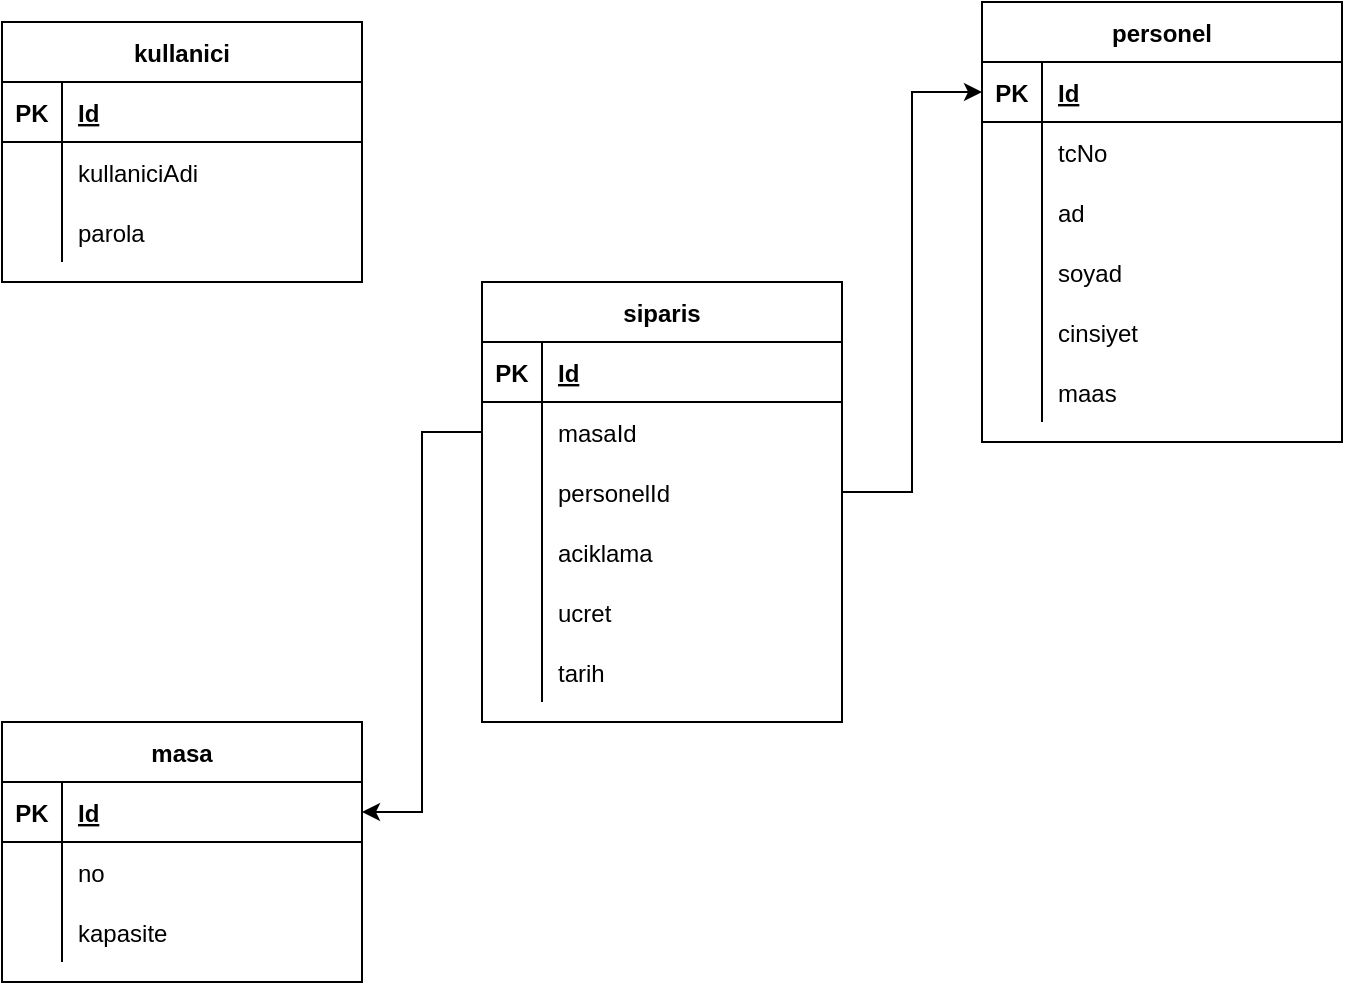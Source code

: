 <mxfile version="14.5.1" type="device"><diagram id="5x1HJuilJSosnPVGG9e5" name="Page-1"><mxGraphModel dx="1386" dy="824" grid="1" gridSize="10" guides="1" tooltips="1" connect="1" arrows="1" fold="1" page="1" pageScale="1" pageWidth="1169" pageHeight="827" math="0" shadow="0"><root><mxCell id="0"/><mxCell id="1" parent="0"/><mxCell id="0jy_2HT6oD6I7afVwZDx-14" value="kullanici" style="shape=table;startSize=30;container=1;collapsible=1;childLayout=tableLayout;fixedRows=1;rowLines=0;fontStyle=1;align=center;resizeLast=1;" vertex="1" parent="1"><mxGeometry x="250" y="110" width="180" height="130" as="geometry"/></mxCell><mxCell id="0jy_2HT6oD6I7afVwZDx-15" value="" style="shape=partialRectangle;collapsible=0;dropTarget=0;pointerEvents=0;fillColor=none;top=0;left=0;bottom=1;right=0;points=[[0,0.5],[1,0.5]];portConstraint=eastwest;" vertex="1" parent="0jy_2HT6oD6I7afVwZDx-14"><mxGeometry y="30" width="180" height="30" as="geometry"/></mxCell><mxCell id="0jy_2HT6oD6I7afVwZDx-16" value="PK" style="shape=partialRectangle;connectable=0;fillColor=none;top=0;left=0;bottom=0;right=0;fontStyle=1;overflow=hidden;" vertex="1" parent="0jy_2HT6oD6I7afVwZDx-15"><mxGeometry width="30" height="30" as="geometry"/></mxCell><mxCell id="0jy_2HT6oD6I7afVwZDx-17" value="Id" style="shape=partialRectangle;connectable=0;fillColor=none;top=0;left=0;bottom=0;right=0;align=left;spacingLeft=6;fontStyle=5;overflow=hidden;" vertex="1" parent="0jy_2HT6oD6I7afVwZDx-15"><mxGeometry x="30" width="150" height="30" as="geometry"/></mxCell><mxCell id="0jy_2HT6oD6I7afVwZDx-18" value="" style="shape=partialRectangle;collapsible=0;dropTarget=0;pointerEvents=0;fillColor=none;top=0;left=0;bottom=0;right=0;points=[[0,0.5],[1,0.5]];portConstraint=eastwest;" vertex="1" parent="0jy_2HT6oD6I7afVwZDx-14"><mxGeometry y="60" width="180" height="30" as="geometry"/></mxCell><mxCell id="0jy_2HT6oD6I7afVwZDx-19" value="" style="shape=partialRectangle;connectable=0;fillColor=none;top=0;left=0;bottom=0;right=0;editable=1;overflow=hidden;" vertex="1" parent="0jy_2HT6oD6I7afVwZDx-18"><mxGeometry width="30" height="30" as="geometry"/></mxCell><mxCell id="0jy_2HT6oD6I7afVwZDx-20" value="kullaniciAdi" style="shape=partialRectangle;connectable=0;fillColor=none;top=0;left=0;bottom=0;right=0;align=left;spacingLeft=6;overflow=hidden;" vertex="1" parent="0jy_2HT6oD6I7afVwZDx-18"><mxGeometry x="30" width="150" height="30" as="geometry"/></mxCell><mxCell id="0jy_2HT6oD6I7afVwZDx-21" value="" style="shape=partialRectangle;collapsible=0;dropTarget=0;pointerEvents=0;fillColor=none;top=0;left=0;bottom=0;right=0;points=[[0,0.5],[1,0.5]];portConstraint=eastwest;" vertex="1" parent="0jy_2HT6oD6I7afVwZDx-14"><mxGeometry y="90" width="180" height="30" as="geometry"/></mxCell><mxCell id="0jy_2HT6oD6I7afVwZDx-22" value="" style="shape=partialRectangle;connectable=0;fillColor=none;top=0;left=0;bottom=0;right=0;editable=1;overflow=hidden;" vertex="1" parent="0jy_2HT6oD6I7afVwZDx-21"><mxGeometry width="30" height="30" as="geometry"/></mxCell><mxCell id="0jy_2HT6oD6I7afVwZDx-23" value="parola" style="shape=partialRectangle;connectable=0;fillColor=none;top=0;left=0;bottom=0;right=0;align=left;spacingLeft=6;overflow=hidden;" vertex="1" parent="0jy_2HT6oD6I7afVwZDx-21"><mxGeometry x="30" width="150" height="30" as="geometry"/></mxCell><mxCell id="0jy_2HT6oD6I7afVwZDx-27" value="masa" style="shape=table;startSize=30;container=1;collapsible=1;childLayout=tableLayout;fixedRows=1;rowLines=0;fontStyle=1;align=center;resizeLast=1;" vertex="1" parent="1"><mxGeometry x="250" y="460" width="180" height="130" as="geometry"/></mxCell><mxCell id="0jy_2HT6oD6I7afVwZDx-28" value="" style="shape=partialRectangle;collapsible=0;dropTarget=0;pointerEvents=0;fillColor=none;top=0;left=0;bottom=1;right=0;points=[[0,0.5],[1,0.5]];portConstraint=eastwest;" vertex="1" parent="0jy_2HT6oD6I7afVwZDx-27"><mxGeometry y="30" width="180" height="30" as="geometry"/></mxCell><mxCell id="0jy_2HT6oD6I7afVwZDx-29" value="PK" style="shape=partialRectangle;connectable=0;fillColor=none;top=0;left=0;bottom=0;right=0;fontStyle=1;overflow=hidden;" vertex="1" parent="0jy_2HT6oD6I7afVwZDx-28"><mxGeometry width="30" height="30" as="geometry"/></mxCell><mxCell id="0jy_2HT6oD6I7afVwZDx-30" value="Id" style="shape=partialRectangle;connectable=0;fillColor=none;top=0;left=0;bottom=0;right=0;align=left;spacingLeft=6;fontStyle=5;overflow=hidden;" vertex="1" parent="0jy_2HT6oD6I7afVwZDx-28"><mxGeometry x="30" width="150" height="30" as="geometry"/></mxCell><mxCell id="0jy_2HT6oD6I7afVwZDx-31" value="" style="shape=partialRectangle;collapsible=0;dropTarget=0;pointerEvents=0;fillColor=none;top=0;left=0;bottom=0;right=0;points=[[0,0.5],[1,0.5]];portConstraint=eastwest;" vertex="1" parent="0jy_2HT6oD6I7afVwZDx-27"><mxGeometry y="60" width="180" height="30" as="geometry"/></mxCell><mxCell id="0jy_2HT6oD6I7afVwZDx-32" value="" style="shape=partialRectangle;connectable=0;fillColor=none;top=0;left=0;bottom=0;right=0;editable=1;overflow=hidden;" vertex="1" parent="0jy_2HT6oD6I7afVwZDx-31"><mxGeometry width="30" height="30" as="geometry"/></mxCell><mxCell id="0jy_2HT6oD6I7afVwZDx-33" value="no" style="shape=partialRectangle;connectable=0;fillColor=none;top=0;left=0;bottom=0;right=0;align=left;spacingLeft=6;overflow=hidden;" vertex="1" parent="0jy_2HT6oD6I7afVwZDx-31"><mxGeometry x="30" width="150" height="30" as="geometry"/></mxCell><mxCell id="0jy_2HT6oD6I7afVwZDx-81" value="" style="shape=partialRectangle;collapsible=0;dropTarget=0;pointerEvents=0;fillColor=none;top=0;left=0;bottom=0;right=0;points=[[0,0.5],[1,0.5]];portConstraint=eastwest;" vertex="1" parent="0jy_2HT6oD6I7afVwZDx-27"><mxGeometry y="90" width="180" height="30" as="geometry"/></mxCell><mxCell id="0jy_2HT6oD6I7afVwZDx-82" value="" style="shape=partialRectangle;connectable=0;fillColor=none;top=0;left=0;bottom=0;right=0;editable=1;overflow=hidden;" vertex="1" parent="0jy_2HT6oD6I7afVwZDx-81"><mxGeometry width="30" height="30" as="geometry"/></mxCell><mxCell id="0jy_2HT6oD6I7afVwZDx-83" value="kapasite" style="shape=partialRectangle;connectable=0;fillColor=none;top=0;left=0;bottom=0;right=0;align=left;spacingLeft=6;overflow=hidden;" vertex="1" parent="0jy_2HT6oD6I7afVwZDx-81"><mxGeometry x="30" width="150" height="30" as="geometry"/></mxCell><mxCell id="0jy_2HT6oD6I7afVwZDx-40" value="personel" style="shape=table;startSize=30;container=1;collapsible=1;childLayout=tableLayout;fixedRows=1;rowLines=0;fontStyle=1;align=center;resizeLast=1;" vertex="1" parent="1"><mxGeometry x="740" y="100" width="180" height="220" as="geometry"/></mxCell><mxCell id="0jy_2HT6oD6I7afVwZDx-41" value="" style="shape=partialRectangle;collapsible=0;dropTarget=0;pointerEvents=0;fillColor=none;top=0;left=0;bottom=1;right=0;points=[[0,0.5],[1,0.5]];portConstraint=eastwest;" vertex="1" parent="0jy_2HT6oD6I7afVwZDx-40"><mxGeometry y="30" width="180" height="30" as="geometry"/></mxCell><mxCell id="0jy_2HT6oD6I7afVwZDx-42" value="PK" style="shape=partialRectangle;connectable=0;fillColor=none;top=0;left=0;bottom=0;right=0;fontStyle=1;overflow=hidden;" vertex="1" parent="0jy_2HT6oD6I7afVwZDx-41"><mxGeometry width="30" height="30" as="geometry"/></mxCell><mxCell id="0jy_2HT6oD6I7afVwZDx-43" value="Id" style="shape=partialRectangle;connectable=0;fillColor=none;top=0;left=0;bottom=0;right=0;align=left;spacingLeft=6;fontStyle=5;overflow=hidden;" vertex="1" parent="0jy_2HT6oD6I7afVwZDx-41"><mxGeometry x="30" width="150" height="30" as="geometry"/></mxCell><mxCell id="0jy_2HT6oD6I7afVwZDx-63" value="" style="shape=partialRectangle;collapsible=0;dropTarget=0;pointerEvents=0;fillColor=none;top=0;left=0;bottom=0;right=0;points=[[0,0.5],[1,0.5]];portConstraint=eastwest;" vertex="1" parent="0jy_2HT6oD6I7afVwZDx-40"><mxGeometry y="60" width="180" height="30" as="geometry"/></mxCell><mxCell id="0jy_2HT6oD6I7afVwZDx-64" value="" style="shape=partialRectangle;connectable=0;fillColor=none;top=0;left=0;bottom=0;right=0;editable=1;overflow=hidden;" vertex="1" parent="0jy_2HT6oD6I7afVwZDx-63"><mxGeometry width="30" height="30" as="geometry"/></mxCell><mxCell id="0jy_2HT6oD6I7afVwZDx-65" value="tcNo" style="shape=partialRectangle;connectable=0;fillColor=none;top=0;left=0;bottom=0;right=0;align=left;spacingLeft=6;overflow=hidden;" vertex="1" parent="0jy_2HT6oD6I7afVwZDx-63"><mxGeometry x="30" width="150" height="30" as="geometry"/></mxCell><mxCell id="0jy_2HT6oD6I7afVwZDx-44" value="" style="shape=partialRectangle;collapsible=0;dropTarget=0;pointerEvents=0;fillColor=none;top=0;left=0;bottom=0;right=0;points=[[0,0.5],[1,0.5]];portConstraint=eastwest;" vertex="1" parent="0jy_2HT6oD6I7afVwZDx-40"><mxGeometry y="90" width="180" height="30" as="geometry"/></mxCell><mxCell id="0jy_2HT6oD6I7afVwZDx-45" value="" style="shape=partialRectangle;connectable=0;fillColor=none;top=0;left=0;bottom=0;right=0;editable=1;overflow=hidden;" vertex="1" parent="0jy_2HT6oD6I7afVwZDx-44"><mxGeometry width="30" height="30" as="geometry"/></mxCell><mxCell id="0jy_2HT6oD6I7afVwZDx-46" value="ad" style="shape=partialRectangle;connectable=0;fillColor=none;top=0;left=0;bottom=0;right=0;align=left;spacingLeft=6;overflow=hidden;" vertex="1" parent="0jy_2HT6oD6I7afVwZDx-44"><mxGeometry x="30" width="150" height="30" as="geometry"/></mxCell><mxCell id="0jy_2HT6oD6I7afVwZDx-47" value="" style="shape=partialRectangle;collapsible=0;dropTarget=0;pointerEvents=0;fillColor=none;top=0;left=0;bottom=0;right=0;points=[[0,0.5],[1,0.5]];portConstraint=eastwest;" vertex="1" parent="0jy_2HT6oD6I7afVwZDx-40"><mxGeometry y="120" width="180" height="30" as="geometry"/></mxCell><mxCell id="0jy_2HT6oD6I7afVwZDx-48" value="" style="shape=partialRectangle;connectable=0;fillColor=none;top=0;left=0;bottom=0;right=0;editable=1;overflow=hidden;" vertex="1" parent="0jy_2HT6oD6I7afVwZDx-47"><mxGeometry width="30" height="30" as="geometry"/></mxCell><mxCell id="0jy_2HT6oD6I7afVwZDx-49" value="soyad" style="shape=partialRectangle;connectable=0;fillColor=none;top=0;left=0;bottom=0;right=0;align=left;spacingLeft=6;overflow=hidden;" vertex="1" parent="0jy_2HT6oD6I7afVwZDx-47"><mxGeometry x="30" width="150" height="30" as="geometry"/></mxCell><mxCell id="0jy_2HT6oD6I7afVwZDx-60" value="" style="shape=partialRectangle;collapsible=0;dropTarget=0;pointerEvents=0;fillColor=none;top=0;left=0;bottom=0;right=0;points=[[0,0.5],[1,0.5]];portConstraint=eastwest;" vertex="1" parent="0jy_2HT6oD6I7afVwZDx-40"><mxGeometry y="150" width="180" height="30" as="geometry"/></mxCell><mxCell id="0jy_2HT6oD6I7afVwZDx-61" value="" style="shape=partialRectangle;connectable=0;fillColor=none;top=0;left=0;bottom=0;right=0;editable=1;overflow=hidden;" vertex="1" parent="0jy_2HT6oD6I7afVwZDx-60"><mxGeometry width="30" height="30" as="geometry"/></mxCell><mxCell id="0jy_2HT6oD6I7afVwZDx-62" value="cinsiyet" style="shape=partialRectangle;connectable=0;fillColor=none;top=0;left=0;bottom=0;right=0;align=left;spacingLeft=6;overflow=hidden;" vertex="1" parent="0jy_2HT6oD6I7afVwZDx-60"><mxGeometry x="30" width="150" height="30" as="geometry"/></mxCell><mxCell id="0jy_2HT6oD6I7afVwZDx-66" value="" style="shape=partialRectangle;collapsible=0;dropTarget=0;pointerEvents=0;fillColor=none;top=0;left=0;bottom=0;right=0;points=[[0,0.5],[1,0.5]];portConstraint=eastwest;" vertex="1" parent="0jy_2HT6oD6I7afVwZDx-40"><mxGeometry y="180" width="180" height="30" as="geometry"/></mxCell><mxCell id="0jy_2HT6oD6I7afVwZDx-67" value="" style="shape=partialRectangle;connectable=0;fillColor=none;top=0;left=0;bottom=0;right=0;editable=1;overflow=hidden;" vertex="1" parent="0jy_2HT6oD6I7afVwZDx-66"><mxGeometry width="30" height="30" as="geometry"/></mxCell><mxCell id="0jy_2HT6oD6I7afVwZDx-68" value="maas" style="shape=partialRectangle;connectable=0;fillColor=none;top=0;left=0;bottom=0;right=0;align=left;spacingLeft=6;overflow=hidden;" vertex="1" parent="0jy_2HT6oD6I7afVwZDx-66"><mxGeometry x="30" width="150" height="30" as="geometry"/></mxCell><mxCell id="0jy_2HT6oD6I7afVwZDx-50" value="siparis" style="shape=table;startSize=30;container=1;collapsible=1;childLayout=tableLayout;fixedRows=1;rowLines=0;fontStyle=1;align=center;resizeLast=1;" vertex="1" parent="1"><mxGeometry x="490" y="240" width="180" height="220" as="geometry"/></mxCell><mxCell id="0jy_2HT6oD6I7afVwZDx-51" value="" style="shape=partialRectangle;collapsible=0;dropTarget=0;pointerEvents=0;fillColor=none;top=0;left=0;bottom=1;right=0;points=[[0,0.5],[1,0.5]];portConstraint=eastwest;" vertex="1" parent="0jy_2HT6oD6I7afVwZDx-50"><mxGeometry y="30" width="180" height="30" as="geometry"/></mxCell><mxCell id="0jy_2HT6oD6I7afVwZDx-52" value="PK" style="shape=partialRectangle;connectable=0;fillColor=none;top=0;left=0;bottom=0;right=0;fontStyle=1;overflow=hidden;" vertex="1" parent="0jy_2HT6oD6I7afVwZDx-51"><mxGeometry width="30" height="30" as="geometry"/></mxCell><mxCell id="0jy_2HT6oD6I7afVwZDx-53" value="Id" style="shape=partialRectangle;connectable=0;fillColor=none;top=0;left=0;bottom=0;right=0;align=left;spacingLeft=6;fontStyle=5;overflow=hidden;" vertex="1" parent="0jy_2HT6oD6I7afVwZDx-51"><mxGeometry x="30" width="150" height="30" as="geometry"/></mxCell><mxCell id="0jy_2HT6oD6I7afVwZDx-54" value="" style="shape=partialRectangle;collapsible=0;dropTarget=0;pointerEvents=0;fillColor=none;top=0;left=0;bottom=0;right=0;points=[[0,0.5],[1,0.5]];portConstraint=eastwest;" vertex="1" parent="0jy_2HT6oD6I7afVwZDx-50"><mxGeometry y="60" width="180" height="30" as="geometry"/></mxCell><mxCell id="0jy_2HT6oD6I7afVwZDx-55" value="" style="shape=partialRectangle;connectable=0;fillColor=none;top=0;left=0;bottom=0;right=0;editable=1;overflow=hidden;" vertex="1" parent="0jy_2HT6oD6I7afVwZDx-54"><mxGeometry width="30" height="30" as="geometry"/></mxCell><mxCell id="0jy_2HT6oD6I7afVwZDx-56" value="masaId" style="shape=partialRectangle;connectable=0;fillColor=none;top=0;left=0;bottom=0;right=0;align=left;spacingLeft=6;overflow=hidden;" vertex="1" parent="0jy_2HT6oD6I7afVwZDx-54"><mxGeometry x="30" width="150" height="30" as="geometry"/></mxCell><mxCell id="0jy_2HT6oD6I7afVwZDx-85" value="" style="shape=partialRectangle;collapsible=0;dropTarget=0;pointerEvents=0;fillColor=none;top=0;left=0;bottom=0;right=0;points=[[0,0.5],[1,0.5]];portConstraint=eastwest;" vertex="1" parent="0jy_2HT6oD6I7afVwZDx-50"><mxGeometry y="90" width="180" height="30" as="geometry"/></mxCell><mxCell id="0jy_2HT6oD6I7afVwZDx-86" value="" style="shape=partialRectangle;connectable=0;fillColor=none;top=0;left=0;bottom=0;right=0;editable=1;overflow=hidden;" vertex="1" parent="0jy_2HT6oD6I7afVwZDx-85"><mxGeometry width="30" height="30" as="geometry"/></mxCell><mxCell id="0jy_2HT6oD6I7afVwZDx-87" value="personelId" style="shape=partialRectangle;connectable=0;fillColor=none;top=0;left=0;bottom=0;right=0;align=left;spacingLeft=6;overflow=hidden;" vertex="1" parent="0jy_2HT6oD6I7afVwZDx-85"><mxGeometry x="30" width="150" height="30" as="geometry"/></mxCell><mxCell id="0jy_2HT6oD6I7afVwZDx-57" value="" style="shape=partialRectangle;collapsible=0;dropTarget=0;pointerEvents=0;fillColor=none;top=0;left=0;bottom=0;right=0;points=[[0,0.5],[1,0.5]];portConstraint=eastwest;" vertex="1" parent="0jy_2HT6oD6I7afVwZDx-50"><mxGeometry y="120" width="180" height="30" as="geometry"/></mxCell><mxCell id="0jy_2HT6oD6I7afVwZDx-58" value="" style="shape=partialRectangle;connectable=0;fillColor=none;top=0;left=0;bottom=0;right=0;editable=1;overflow=hidden;" vertex="1" parent="0jy_2HT6oD6I7afVwZDx-57"><mxGeometry width="30" height="30" as="geometry"/></mxCell><mxCell id="0jy_2HT6oD6I7afVwZDx-59" value="aciklama" style="shape=partialRectangle;connectable=0;fillColor=none;top=0;left=0;bottom=0;right=0;align=left;spacingLeft=6;overflow=hidden;" vertex="1" parent="0jy_2HT6oD6I7afVwZDx-57"><mxGeometry x="30" width="150" height="30" as="geometry"/></mxCell><mxCell id="0jy_2HT6oD6I7afVwZDx-75" value="" style="shape=partialRectangle;collapsible=0;dropTarget=0;pointerEvents=0;fillColor=none;top=0;left=0;bottom=0;right=0;points=[[0,0.5],[1,0.5]];portConstraint=eastwest;" vertex="1" parent="0jy_2HT6oD6I7afVwZDx-50"><mxGeometry y="150" width="180" height="30" as="geometry"/></mxCell><mxCell id="0jy_2HT6oD6I7afVwZDx-76" value="" style="shape=partialRectangle;connectable=0;fillColor=none;top=0;left=0;bottom=0;right=0;editable=1;overflow=hidden;" vertex="1" parent="0jy_2HT6oD6I7afVwZDx-75"><mxGeometry width="30" height="30" as="geometry"/></mxCell><mxCell id="0jy_2HT6oD6I7afVwZDx-77" value="ucret" style="shape=partialRectangle;connectable=0;fillColor=none;top=0;left=0;bottom=0;right=0;align=left;spacingLeft=6;overflow=hidden;" vertex="1" parent="0jy_2HT6oD6I7afVwZDx-75"><mxGeometry x="30" width="150" height="30" as="geometry"/></mxCell><mxCell id="0jy_2HT6oD6I7afVwZDx-78" value="" style="shape=partialRectangle;collapsible=0;dropTarget=0;pointerEvents=0;fillColor=none;top=0;left=0;bottom=0;right=0;points=[[0,0.5],[1,0.5]];portConstraint=eastwest;" vertex="1" parent="0jy_2HT6oD6I7afVwZDx-50"><mxGeometry y="180" width="180" height="30" as="geometry"/></mxCell><mxCell id="0jy_2HT6oD6I7afVwZDx-79" value="" style="shape=partialRectangle;connectable=0;fillColor=none;top=0;left=0;bottom=0;right=0;editable=1;overflow=hidden;" vertex="1" parent="0jy_2HT6oD6I7afVwZDx-78"><mxGeometry width="30" height="30" as="geometry"/></mxCell><mxCell id="0jy_2HT6oD6I7afVwZDx-80" value="tarih" style="shape=partialRectangle;connectable=0;fillColor=none;top=0;left=0;bottom=0;right=0;align=left;spacingLeft=6;overflow=hidden;" vertex="1" parent="0jy_2HT6oD6I7afVwZDx-78"><mxGeometry x="30" width="150" height="30" as="geometry"/></mxCell><mxCell id="0jy_2HT6oD6I7afVwZDx-84" style="edgeStyle=orthogonalEdgeStyle;rounded=0;orthogonalLoop=1;jettySize=auto;html=1;exitX=0;exitY=0.5;exitDx=0;exitDy=0;entryX=1;entryY=0.5;entryDx=0;entryDy=0;" edge="1" parent="1" source="0jy_2HT6oD6I7afVwZDx-54" target="0jy_2HT6oD6I7afVwZDx-28"><mxGeometry relative="1" as="geometry"/></mxCell><mxCell id="0jy_2HT6oD6I7afVwZDx-88" style="edgeStyle=orthogonalEdgeStyle;rounded=0;orthogonalLoop=1;jettySize=auto;html=1;exitX=1;exitY=0.5;exitDx=0;exitDy=0;entryX=0;entryY=0.5;entryDx=0;entryDy=0;" edge="1" parent="1" source="0jy_2HT6oD6I7afVwZDx-85" target="0jy_2HT6oD6I7afVwZDx-41"><mxGeometry relative="1" as="geometry"/></mxCell></root></mxGraphModel></diagram></mxfile>